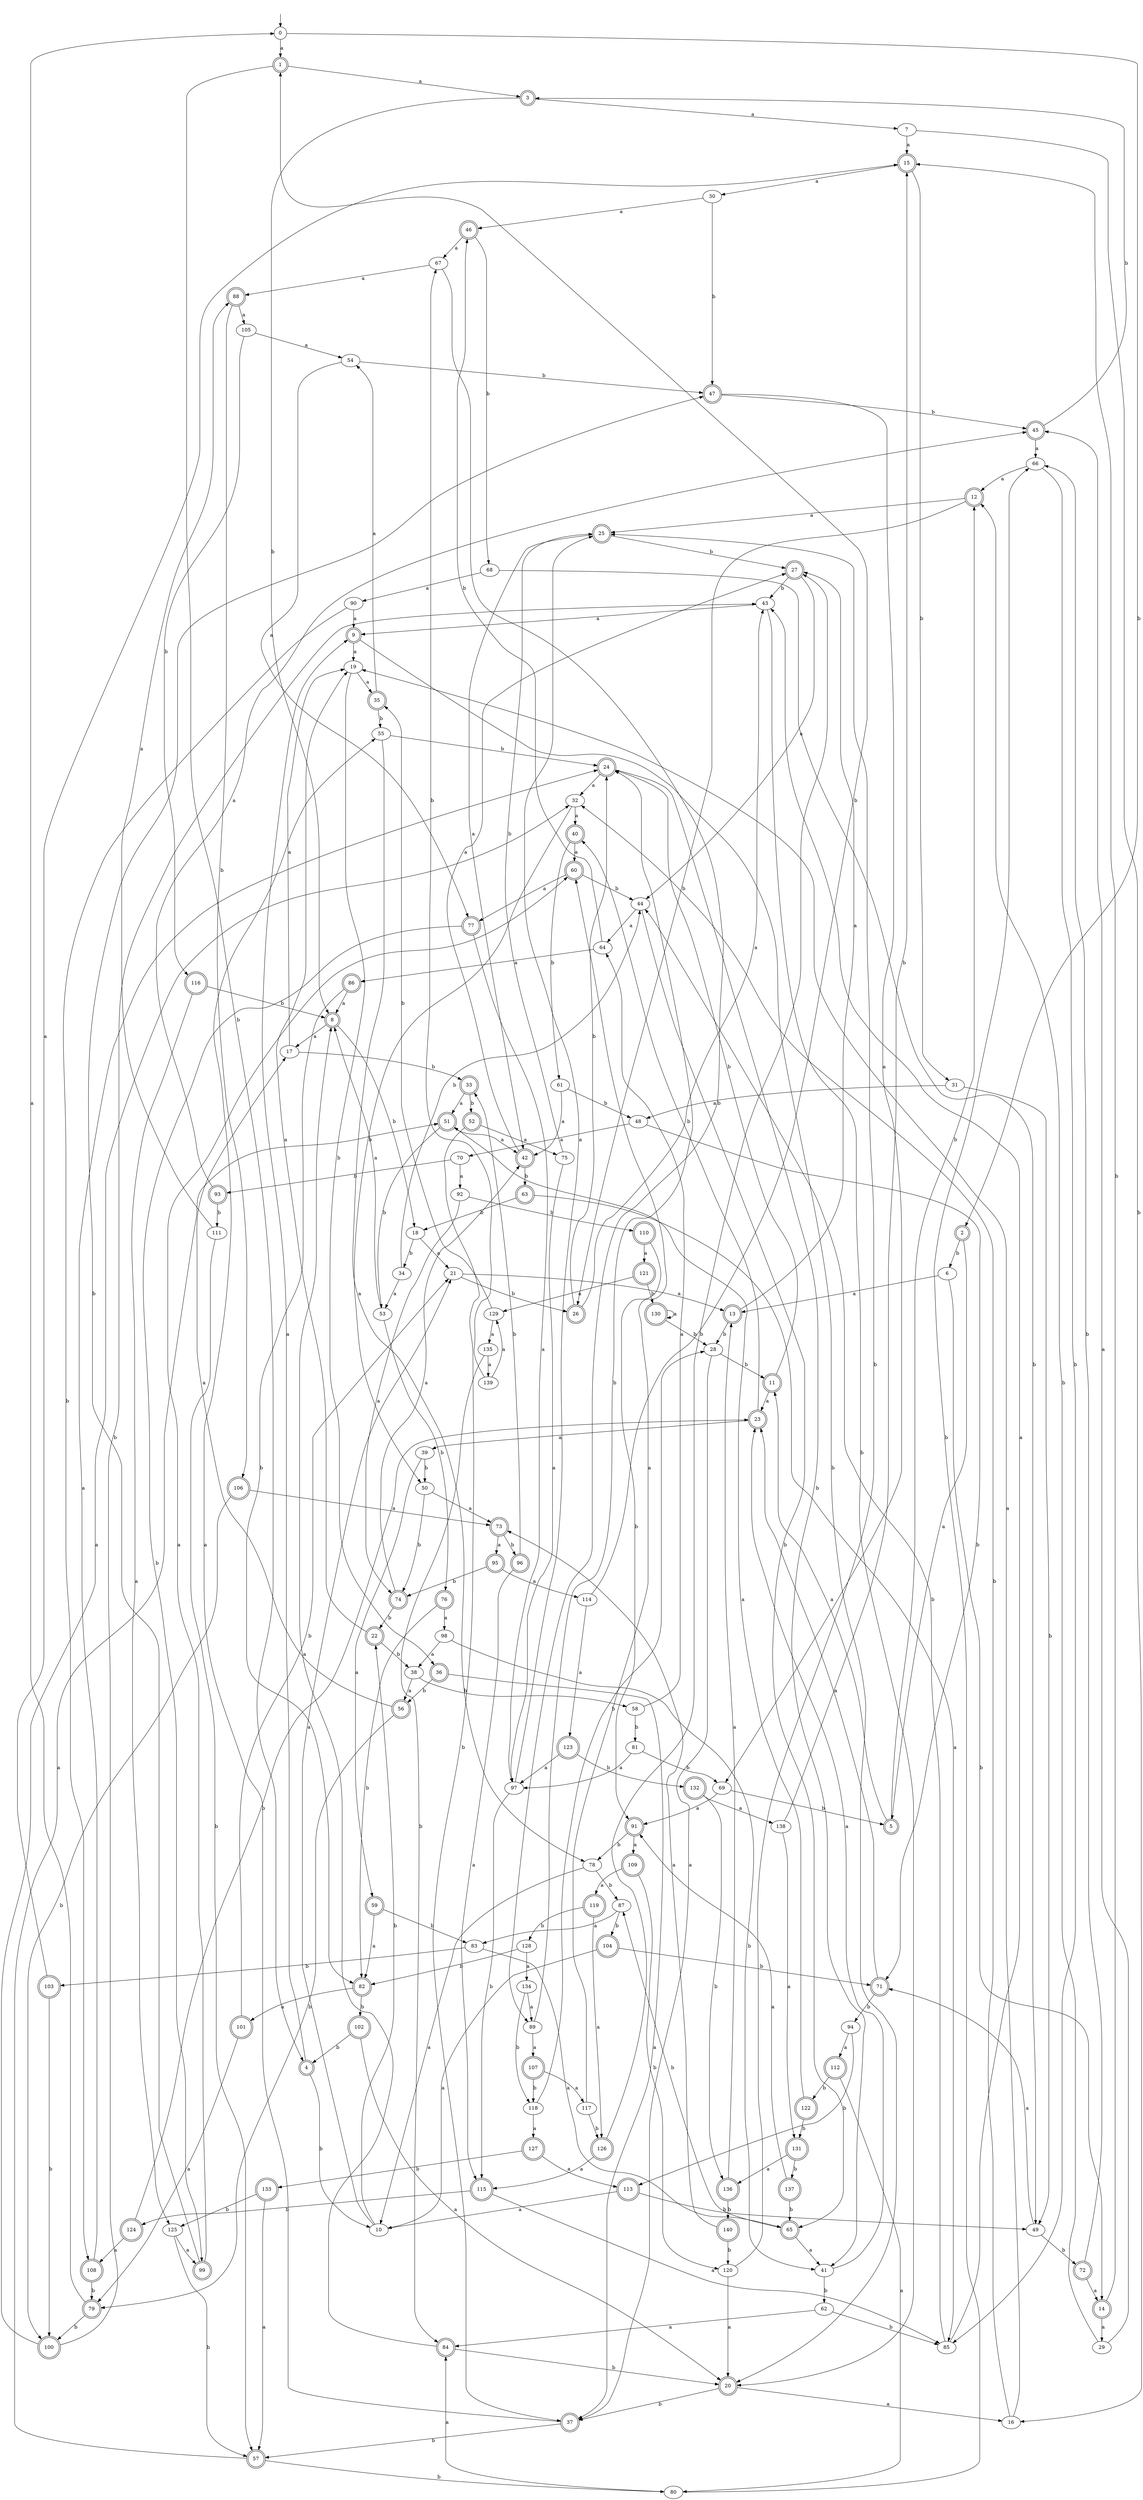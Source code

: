 digraph RandomDFA {
  __start0 [label="", shape=none];
  __start0 -> 0 [label=""];
  0 [shape=circle]
  0 -> 1 [label="a"]
  0 -> 2 [label="b"]
  1 [shape=doublecircle]
  1 -> 3 [label="a"]
  1 -> 4 [label="b"]
  2 [shape=doublecircle]
  2 -> 5 [label="a"]
  2 -> 6 [label="b"]
  3 [shape=doublecircle]
  3 -> 7 [label="a"]
  3 -> 8 [label="b"]
  4 [shape=doublecircle]
  4 -> 9 [label="a"]
  4 -> 10 [label="b"]
  5 [shape=doublecircle]
  5 -> 11 [label="a"]
  5 -> 12 [label="b"]
  6
  6 -> 13 [label="a"]
  6 -> 14 [label="b"]
  7
  7 -> 15 [label="a"]
  7 -> 16 [label="b"]
  8 [shape=doublecircle]
  8 -> 17 [label="a"]
  8 -> 18 [label="b"]
  9 [shape=doublecircle]
  9 -> 19 [label="a"]
  9 -> 20 [label="b"]
  10
  10 -> 21 [label="a"]
  10 -> 22 [label="b"]
  11 [shape=doublecircle]
  11 -> 23 [label="a"]
  11 -> 24 [label="b"]
  12 [shape=doublecircle]
  12 -> 25 [label="a"]
  12 -> 26 [label="b"]
  13 [shape=doublecircle]
  13 -> 27 [label="a"]
  13 -> 28 [label="b"]
  14 [shape=doublecircle]
  14 -> 29 [label="a"]
  14 -> 15 [label="b"]
  15 [shape=doublecircle]
  15 -> 30 [label="a"]
  15 -> 31 [label="b"]
  16
  16 -> 19 [label="a"]
  16 -> 32 [label="b"]
  17
  17 -> 19 [label="a"]
  17 -> 33 [label="b"]
  18
  18 -> 21 [label="a"]
  18 -> 34 [label="b"]
  19
  19 -> 35 [label="a"]
  19 -> 36 [label="b"]
  20 [shape=doublecircle]
  20 -> 16 [label="a"]
  20 -> 37 [label="b"]
  21
  21 -> 13 [label="a"]
  21 -> 26 [label="b"]
  22 [shape=doublecircle]
  22 -> 19 [label="a"]
  22 -> 38 [label="b"]
  23 [shape=doublecircle]
  23 -> 39 [label="a"]
  23 -> 40 [label="b"]
  24 [shape=doublecircle]
  24 -> 32 [label="a"]
  24 -> 41 [label="b"]
  25 [shape=doublecircle]
  25 -> 42 [label="a"]
  25 -> 27 [label="b"]
  26 [shape=doublecircle]
  26 -> 43 [label="a"]
  26 -> 24 [label="b"]
  27 [shape=doublecircle]
  27 -> 44 [label="a"]
  27 -> 43 [label="b"]
  28
  28 -> 37 [label="a"]
  28 -> 11 [label="b"]
  29
  29 -> 45 [label="a"]
  29 -> 12 [label="b"]
  30
  30 -> 46 [label="a"]
  30 -> 47 [label="b"]
  31
  31 -> 48 [label="a"]
  31 -> 49 [label="b"]
  32
  32 -> 40 [label="a"]
  32 -> 50 [label="b"]
  33 [shape=doublecircle]
  33 -> 51 [label="a"]
  33 -> 52 [label="b"]
  34
  34 -> 53 [label="a"]
  34 -> 44 [label="b"]
  35 [shape=doublecircle]
  35 -> 54 [label="a"]
  35 -> 55 [label="b"]
  36 [shape=doublecircle]
  36 -> 37 [label="a"]
  36 -> 56 [label="b"]
  37 [shape=doublecircle]
  37 -> 55 [label="a"]
  37 -> 57 [label="b"]
  38
  38 -> 56 [label="a"]
  38 -> 58 [label="b"]
  39
  39 -> 59 [label="a"]
  39 -> 50 [label="b"]
  40 [shape=doublecircle]
  40 -> 60 [label="a"]
  40 -> 61 [label="b"]
  41
  41 -> 23 [label="a"]
  41 -> 62 [label="b"]
  42 [shape=doublecircle]
  42 -> 27 [label="a"]
  42 -> 63 [label="b"]
  43
  43 -> 9 [label="a"]
  43 -> 20 [label="b"]
  44
  44 -> 64 [label="a"]
  44 -> 65 [label="b"]
  45 [shape=doublecircle]
  45 -> 66 [label="a"]
  45 -> 3 [label="b"]
  46 [shape=doublecircle]
  46 -> 67 [label="a"]
  46 -> 68 [label="b"]
  47 [shape=doublecircle]
  47 -> 69 [label="a"]
  47 -> 45 [label="b"]
  48
  48 -> 70 [label="a"]
  48 -> 71 [label="b"]
  49
  49 -> 71 [label="a"]
  49 -> 72 [label="b"]
  50
  50 -> 73 [label="a"]
  50 -> 74 [label="b"]
  51 [shape=doublecircle]
  51 -> 42 [label="a"]
  51 -> 53 [label="b"]
  52 [shape=doublecircle]
  52 -> 75 [label="a"]
  52 -> 37 [label="b"]
  53
  53 -> 8 [label="a"]
  53 -> 76 [label="b"]
  54
  54 -> 77 [label="a"]
  54 -> 47 [label="b"]
  55
  55 -> 78 [label="a"]
  55 -> 24 [label="b"]
  56 [shape=doublecircle]
  56 -> 17 [label="a"]
  56 -> 79 [label="b"]
  57 [shape=doublecircle]
  57 -> 51 [label="a"]
  57 -> 80 [label="b"]
  58
  58 -> 64 [label="a"]
  58 -> 81 [label="b"]
  59 [shape=doublecircle]
  59 -> 82 [label="a"]
  59 -> 83 [label="b"]
  60 [shape=doublecircle]
  60 -> 77 [label="a"]
  60 -> 44 [label="b"]
  61
  61 -> 42 [label="a"]
  61 -> 48 [label="b"]
  62
  62 -> 84 [label="a"]
  62 -> 85 [label="b"]
  63 [shape=doublecircle]
  63 -> 85 [label="a"]
  63 -> 18 [label="b"]
  64
  64 -> 86 [label="a"]
  64 -> 46 [label="b"]
  65 [shape=doublecircle]
  65 -> 41 [label="a"]
  65 -> 87 [label="b"]
  66
  66 -> 12 [label="a"]
  66 -> 85 [label="b"]
  67
  67 -> 88 [label="a"]
  67 -> 89 [label="b"]
  68
  68 -> 90 [label="a"]
  68 -> 49 [label="b"]
  69
  69 -> 91 [label="a"]
  69 -> 5 [label="b"]
  70
  70 -> 92 [label="a"]
  70 -> 93 [label="b"]
  71 [shape=doublecircle]
  71 -> 23 [label="a"]
  71 -> 94 [label="b"]
  72 [shape=doublecircle]
  72 -> 14 [label="a"]
  72 -> 66 [label="b"]
  73 [shape=doublecircle]
  73 -> 95 [label="a"]
  73 -> 96 [label="b"]
  74 [shape=doublecircle]
  74 -> 42 [label="a"]
  74 -> 22 [label="b"]
  75
  75 -> 97 [label="a"]
  75 -> 25 [label="b"]
  76 [shape=doublecircle]
  76 -> 98 [label="a"]
  76 -> 82 [label="b"]
  77 [shape=doublecircle]
  77 -> 97 [label="a"]
  77 -> 99 [label="b"]
  78
  78 -> 10 [label="a"]
  78 -> 87 [label="b"]
  79 [shape=doublecircle]
  79 -> 0 [label="a"]
  79 -> 100 [label="b"]
  80
  80 -> 84 [label="a"]
  80 -> 66 [label="b"]
  81
  81 -> 97 [label="a"]
  81 -> 69 [label="b"]
  82 [shape=doublecircle]
  82 -> 101 [label="a"]
  82 -> 102 [label="b"]
  83
  83 -> 65 [label="a"]
  83 -> 103 [label="b"]
  84 [shape=doublecircle]
  84 -> 8 [label="a"]
  84 -> 20 [label="b"]
  85
  85 -> 43 [label="a"]
  85 -> 44 [label="b"]
  86 [shape=doublecircle]
  86 -> 8 [label="a"]
  86 -> 82 [label="b"]
  87
  87 -> 83 [label="a"]
  87 -> 104 [label="b"]
  88 [shape=doublecircle]
  88 -> 105 [label="a"]
  88 -> 106 [label="b"]
  89
  89 -> 107 [label="a"]
  89 -> 24 [label="b"]
  90
  90 -> 9 [label="a"]
  90 -> 108 [label="b"]
  91 [shape=doublecircle]
  91 -> 109 [label="a"]
  91 -> 78 [label="b"]
  92
  92 -> 74 [label="a"]
  92 -> 110 [label="b"]
  93 [shape=doublecircle]
  93 -> 45 [label="a"]
  93 -> 111 [label="b"]
  94
  94 -> 112 [label="a"]
  94 -> 113 [label="b"]
  95 [shape=doublecircle]
  95 -> 114 [label="a"]
  95 -> 74 [label="b"]
  96 [shape=doublecircle]
  96 -> 115 [label="a"]
  96 -> 33 [label="b"]
  97
  97 -> 25 [label="a"]
  97 -> 115 [label="b"]
  98
  98 -> 38 [label="a"]
  98 -> 41 [label="b"]
  99 [shape=doublecircle]
  99 -> 60 [label="a"]
  99 -> 47 [label="b"]
  100 [shape=doublecircle]
  100 -> 32 [label="a"]
  100 -> 43 [label="b"]
  101 [shape=doublecircle]
  101 -> 79 [label="a"]
  101 -> 21 [label="b"]
  102 [shape=doublecircle]
  102 -> 20 [label="a"]
  102 -> 4 [label="b"]
  103 [shape=doublecircle]
  103 -> 15 [label="a"]
  103 -> 100 [label="b"]
  104 [shape=doublecircle]
  104 -> 10 [label="a"]
  104 -> 71 [label="b"]
  105
  105 -> 54 [label="a"]
  105 -> 116 [label="b"]
  106 [shape=doublecircle]
  106 -> 73 [label="a"]
  106 -> 100 [label="b"]
  107 [shape=doublecircle]
  107 -> 117 [label="a"]
  107 -> 118 [label="b"]
  108 [shape=doublecircle]
  108 -> 24 [label="a"]
  108 -> 79 [label="b"]
  109 [shape=doublecircle]
  109 -> 119 [label="a"]
  109 -> 120 [label="b"]
  110 [shape=doublecircle]
  110 -> 121 [label="a"]
  110 -> 91 [label="b"]
  111
  111 -> 88 [label="a"]
  111 -> 57 [label="b"]
  112 [shape=doublecircle]
  112 -> 80 [label="a"]
  112 -> 122 [label="b"]
  113 [shape=doublecircle]
  113 -> 10 [label="a"]
  113 -> 49 [label="b"]
  114
  114 -> 123 [label="a"]
  114 -> 1 [label="b"]
  115 [shape=doublecircle]
  115 -> 85 [label="a"]
  115 -> 124 [label="b"]
  116 [shape=doublecircle]
  116 -> 125 [label="a"]
  116 -> 8 [label="b"]
  117
  117 -> 60 [label="a"]
  117 -> 126 [label="b"]
  118
  118 -> 127 [label="a"]
  118 -> 28 [label="b"]
  119 [shape=doublecircle]
  119 -> 126 [label="a"]
  119 -> 128 [label="b"]
  120
  120 -> 20 [label="a"]
  120 -> 25 [label="b"]
  121 [shape=doublecircle]
  121 -> 129 [label="a"]
  121 -> 130 [label="b"]
  122 [shape=doublecircle]
  122 -> 51 [label="a"]
  122 -> 131 [label="b"]
  123 [shape=doublecircle]
  123 -> 97 [label="a"]
  123 -> 132 [label="b"]
  124 [shape=doublecircle]
  124 -> 108 [label="a"]
  124 -> 23 [label="b"]
  125
  125 -> 99 [label="a"]
  125 -> 57 [label="b"]
  126 [shape=doublecircle]
  126 -> 115 [label="a"]
  126 -> 27 [label="b"]
  127 [shape=doublecircle]
  127 -> 113 [label="a"]
  127 -> 133 [label="b"]
  128
  128 -> 134 [label="a"]
  128 -> 82 [label="b"]
  129
  129 -> 135 [label="a"]
  129 -> 35 [label="b"]
  130 [shape=doublecircle]
  130 -> 130 [label="a"]
  130 -> 28 [label="b"]
  131 [shape=doublecircle]
  131 -> 136 [label="a"]
  131 -> 137 [label="b"]
  132 [shape=doublecircle]
  132 -> 138 [label="a"]
  132 -> 136 [label="b"]
  133 [shape=doublecircle]
  133 -> 57 [label="a"]
  133 -> 125 [label="b"]
  134
  134 -> 89 [label="a"]
  134 -> 118 [label="b"]
  135
  135 -> 139 [label="a"]
  135 -> 84 [label="b"]
  136 [shape=doublecircle]
  136 -> 13 [label="a"]
  136 -> 140 [label="b"]
  137 [shape=doublecircle]
  137 -> 91 [label="a"]
  137 -> 65 [label="b"]
  138
  138 -> 131 [label="a"]
  138 -> 15 [label="b"]
  139
  139 -> 129 [label="a"]
  139 -> 67 [label="b"]
  140 [shape=doublecircle]
  140 -> 73 [label="a"]
  140 -> 120 [label="b"]
}
